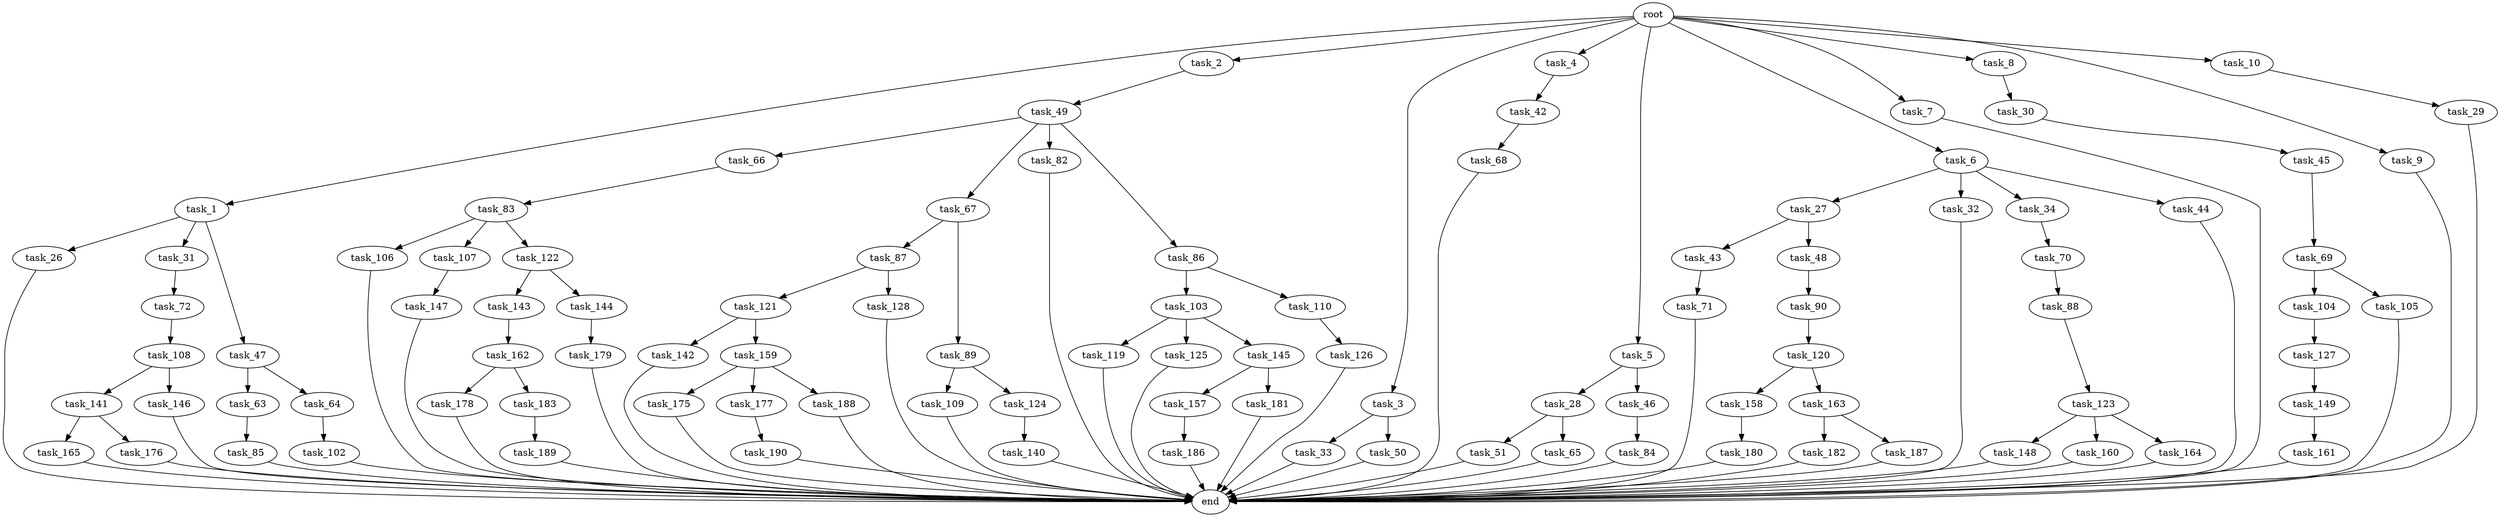 digraph G {
  root [size="0.000000"];
  task_1 [size="10.240000"];
  task_2 [size="10.240000"];
  task_3 [size="10.240000"];
  task_4 [size="10.240000"];
  task_5 [size="10.240000"];
  task_6 [size="10.240000"];
  task_7 [size="10.240000"];
  task_8 [size="10.240000"];
  task_9 [size="10.240000"];
  task_10 [size="10.240000"];
  task_26 [size="8589934592.000000"];
  task_27 [size="5497558138.880000"];
  task_28 [size="343597383.680000"];
  task_29 [size="5497558138.880000"];
  task_30 [size="343597383.680000"];
  task_31 [size="8589934592.000000"];
  task_32 [size="5497558138.880000"];
  task_33 [size="1374389534.720000"];
  task_34 [size="5497558138.880000"];
  task_42 [size="8589934592.000000"];
  task_43 [size="2147483648.000000"];
  task_44 [size="5497558138.880000"];
  task_45 [size="2147483648.000000"];
  task_46 [size="343597383.680000"];
  task_47 [size="8589934592.000000"];
  task_48 [size="2147483648.000000"];
  task_49 [size="773094113.280000"];
  task_50 [size="1374389534.720000"];
  task_51 [size="343597383.680000"];
  task_63 [size="5497558138.880000"];
  task_64 [size="5497558138.880000"];
  task_65 [size="343597383.680000"];
  task_66 [size="3092376453.120000"];
  task_67 [size="3092376453.120000"];
  task_68 [size="343597383.680000"];
  task_69 [size="8589934592.000000"];
  task_70 [size="4209067950.080000"];
  task_71 [size="6957847019.520000"];
  task_72 [size="6957847019.520000"];
  task_82 [size="3092376453.120000"];
  task_83 [size="773094113.280000"];
  task_84 [size="1374389534.720000"];
  task_85 [size="1374389534.720000"];
  task_86 [size="3092376453.120000"];
  task_87 [size="1374389534.720000"];
  task_88 [size="3092376453.120000"];
  task_89 [size="1374389534.720000"];
  task_90 [size="6957847019.520000"];
  task_102 [size="1374389534.720000"];
  task_103 [size="343597383.680000"];
  task_104 [size="2147483648.000000"];
  task_105 [size="2147483648.000000"];
  task_106 [size="3092376453.120000"];
  task_107 [size="3092376453.120000"];
  task_108 [size="1374389534.720000"];
  task_109 [size="4209067950.080000"];
  task_110 [size="343597383.680000"];
  task_119 [size="6957847019.520000"];
  task_120 [size="343597383.680000"];
  task_121 [size="2147483648.000000"];
  task_122 [size="3092376453.120000"];
  task_123 [size="3092376453.120000"];
  task_124 [size="4209067950.080000"];
  task_125 [size="6957847019.520000"];
  task_126 [size="3092376453.120000"];
  task_127 [size="4209067950.080000"];
  task_128 [size="2147483648.000000"];
  task_140 [size="343597383.680000"];
  task_141 [size="5497558138.880000"];
  task_142 [size="1374389534.720000"];
  task_143 [size="8589934592.000000"];
  task_144 [size="8589934592.000000"];
  task_145 [size="6957847019.520000"];
  task_146 [size="5497558138.880000"];
  task_147 [size="773094113.280000"];
  task_148 [size="8589934592.000000"];
  task_149 [size="3092376453.120000"];
  task_157 [size="343597383.680000"];
  task_158 [size="6957847019.520000"];
  task_159 [size="1374389534.720000"];
  task_160 [size="8589934592.000000"];
  task_161 [size="8589934592.000000"];
  task_162 [size="3092376453.120000"];
  task_163 [size="6957847019.520000"];
  task_164 [size="8589934592.000000"];
  task_165 [size="6957847019.520000"];
  task_175 [size="1374389534.720000"];
  task_176 [size="6957847019.520000"];
  task_177 [size="1374389534.720000"];
  task_178 [size="1374389534.720000"];
  task_179 [size="5497558138.880000"];
  task_180 [size="2147483648.000000"];
  task_181 [size="343597383.680000"];
  task_182 [size="1374389534.720000"];
  task_183 [size="1374389534.720000"];
  task_186 [size="3092376453.120000"];
  task_187 [size="1374389534.720000"];
  task_188 [size="1374389534.720000"];
  task_189 [size="773094113.280000"];
  task_190 [size="343597383.680000"];
  end [size="0.000000"];

  root -> task_1 [size="1.000000"];
  root -> task_2 [size="1.000000"];
  root -> task_3 [size="1.000000"];
  root -> task_4 [size="1.000000"];
  root -> task_5 [size="1.000000"];
  root -> task_6 [size="1.000000"];
  root -> task_7 [size="1.000000"];
  root -> task_8 [size="1.000000"];
  root -> task_9 [size="1.000000"];
  root -> task_10 [size="1.000000"];
  task_1 -> task_26 [size="838860800.000000"];
  task_1 -> task_31 [size="838860800.000000"];
  task_1 -> task_47 [size="838860800.000000"];
  task_2 -> task_49 [size="75497472.000000"];
  task_3 -> task_33 [size="134217728.000000"];
  task_3 -> task_50 [size="134217728.000000"];
  task_4 -> task_42 [size="838860800.000000"];
  task_5 -> task_28 [size="33554432.000000"];
  task_5 -> task_46 [size="33554432.000000"];
  task_6 -> task_27 [size="536870912.000000"];
  task_6 -> task_32 [size="536870912.000000"];
  task_6 -> task_34 [size="536870912.000000"];
  task_6 -> task_44 [size="536870912.000000"];
  task_7 -> end [size="1.000000"];
  task_8 -> task_30 [size="33554432.000000"];
  task_9 -> end [size="1.000000"];
  task_10 -> task_29 [size="536870912.000000"];
  task_26 -> end [size="1.000000"];
  task_27 -> task_43 [size="209715200.000000"];
  task_27 -> task_48 [size="209715200.000000"];
  task_28 -> task_51 [size="33554432.000000"];
  task_28 -> task_65 [size="33554432.000000"];
  task_29 -> end [size="1.000000"];
  task_30 -> task_45 [size="209715200.000000"];
  task_31 -> task_72 [size="679477248.000000"];
  task_32 -> end [size="1.000000"];
  task_33 -> end [size="1.000000"];
  task_34 -> task_70 [size="411041792.000000"];
  task_42 -> task_68 [size="33554432.000000"];
  task_43 -> task_71 [size="679477248.000000"];
  task_44 -> end [size="1.000000"];
  task_45 -> task_69 [size="838860800.000000"];
  task_46 -> task_84 [size="134217728.000000"];
  task_47 -> task_63 [size="536870912.000000"];
  task_47 -> task_64 [size="536870912.000000"];
  task_48 -> task_90 [size="679477248.000000"];
  task_49 -> task_66 [size="301989888.000000"];
  task_49 -> task_67 [size="301989888.000000"];
  task_49 -> task_82 [size="301989888.000000"];
  task_49 -> task_86 [size="301989888.000000"];
  task_50 -> end [size="1.000000"];
  task_51 -> end [size="1.000000"];
  task_63 -> task_85 [size="134217728.000000"];
  task_64 -> task_102 [size="134217728.000000"];
  task_65 -> end [size="1.000000"];
  task_66 -> task_83 [size="75497472.000000"];
  task_67 -> task_87 [size="134217728.000000"];
  task_67 -> task_89 [size="134217728.000000"];
  task_68 -> end [size="1.000000"];
  task_69 -> task_104 [size="209715200.000000"];
  task_69 -> task_105 [size="209715200.000000"];
  task_70 -> task_88 [size="301989888.000000"];
  task_71 -> end [size="1.000000"];
  task_72 -> task_108 [size="134217728.000000"];
  task_82 -> end [size="1.000000"];
  task_83 -> task_106 [size="301989888.000000"];
  task_83 -> task_107 [size="301989888.000000"];
  task_83 -> task_122 [size="301989888.000000"];
  task_84 -> end [size="1.000000"];
  task_85 -> end [size="1.000000"];
  task_86 -> task_103 [size="33554432.000000"];
  task_86 -> task_110 [size="33554432.000000"];
  task_87 -> task_121 [size="209715200.000000"];
  task_87 -> task_128 [size="209715200.000000"];
  task_88 -> task_123 [size="301989888.000000"];
  task_89 -> task_109 [size="411041792.000000"];
  task_89 -> task_124 [size="411041792.000000"];
  task_90 -> task_120 [size="33554432.000000"];
  task_102 -> end [size="1.000000"];
  task_103 -> task_119 [size="679477248.000000"];
  task_103 -> task_125 [size="679477248.000000"];
  task_103 -> task_145 [size="679477248.000000"];
  task_104 -> task_127 [size="411041792.000000"];
  task_105 -> end [size="1.000000"];
  task_106 -> end [size="1.000000"];
  task_107 -> task_147 [size="75497472.000000"];
  task_108 -> task_141 [size="536870912.000000"];
  task_108 -> task_146 [size="536870912.000000"];
  task_109 -> end [size="1.000000"];
  task_110 -> task_126 [size="301989888.000000"];
  task_119 -> end [size="1.000000"];
  task_120 -> task_158 [size="679477248.000000"];
  task_120 -> task_163 [size="679477248.000000"];
  task_121 -> task_142 [size="134217728.000000"];
  task_121 -> task_159 [size="134217728.000000"];
  task_122 -> task_143 [size="838860800.000000"];
  task_122 -> task_144 [size="838860800.000000"];
  task_123 -> task_148 [size="838860800.000000"];
  task_123 -> task_160 [size="838860800.000000"];
  task_123 -> task_164 [size="838860800.000000"];
  task_124 -> task_140 [size="33554432.000000"];
  task_125 -> end [size="1.000000"];
  task_126 -> end [size="1.000000"];
  task_127 -> task_149 [size="301989888.000000"];
  task_128 -> end [size="1.000000"];
  task_140 -> end [size="1.000000"];
  task_141 -> task_165 [size="679477248.000000"];
  task_141 -> task_176 [size="679477248.000000"];
  task_142 -> end [size="1.000000"];
  task_143 -> task_162 [size="301989888.000000"];
  task_144 -> task_179 [size="536870912.000000"];
  task_145 -> task_157 [size="33554432.000000"];
  task_145 -> task_181 [size="33554432.000000"];
  task_146 -> end [size="1.000000"];
  task_147 -> end [size="1.000000"];
  task_148 -> end [size="1.000000"];
  task_149 -> task_161 [size="838860800.000000"];
  task_157 -> task_186 [size="301989888.000000"];
  task_158 -> task_180 [size="209715200.000000"];
  task_159 -> task_175 [size="134217728.000000"];
  task_159 -> task_177 [size="134217728.000000"];
  task_159 -> task_188 [size="134217728.000000"];
  task_160 -> end [size="1.000000"];
  task_161 -> end [size="1.000000"];
  task_162 -> task_178 [size="134217728.000000"];
  task_162 -> task_183 [size="134217728.000000"];
  task_163 -> task_182 [size="134217728.000000"];
  task_163 -> task_187 [size="134217728.000000"];
  task_164 -> end [size="1.000000"];
  task_165 -> end [size="1.000000"];
  task_175 -> end [size="1.000000"];
  task_176 -> end [size="1.000000"];
  task_177 -> task_190 [size="33554432.000000"];
  task_178 -> end [size="1.000000"];
  task_179 -> end [size="1.000000"];
  task_180 -> end [size="1.000000"];
  task_181 -> end [size="1.000000"];
  task_182 -> end [size="1.000000"];
  task_183 -> task_189 [size="75497472.000000"];
  task_186 -> end [size="1.000000"];
  task_187 -> end [size="1.000000"];
  task_188 -> end [size="1.000000"];
  task_189 -> end [size="1.000000"];
  task_190 -> end [size="1.000000"];
}
